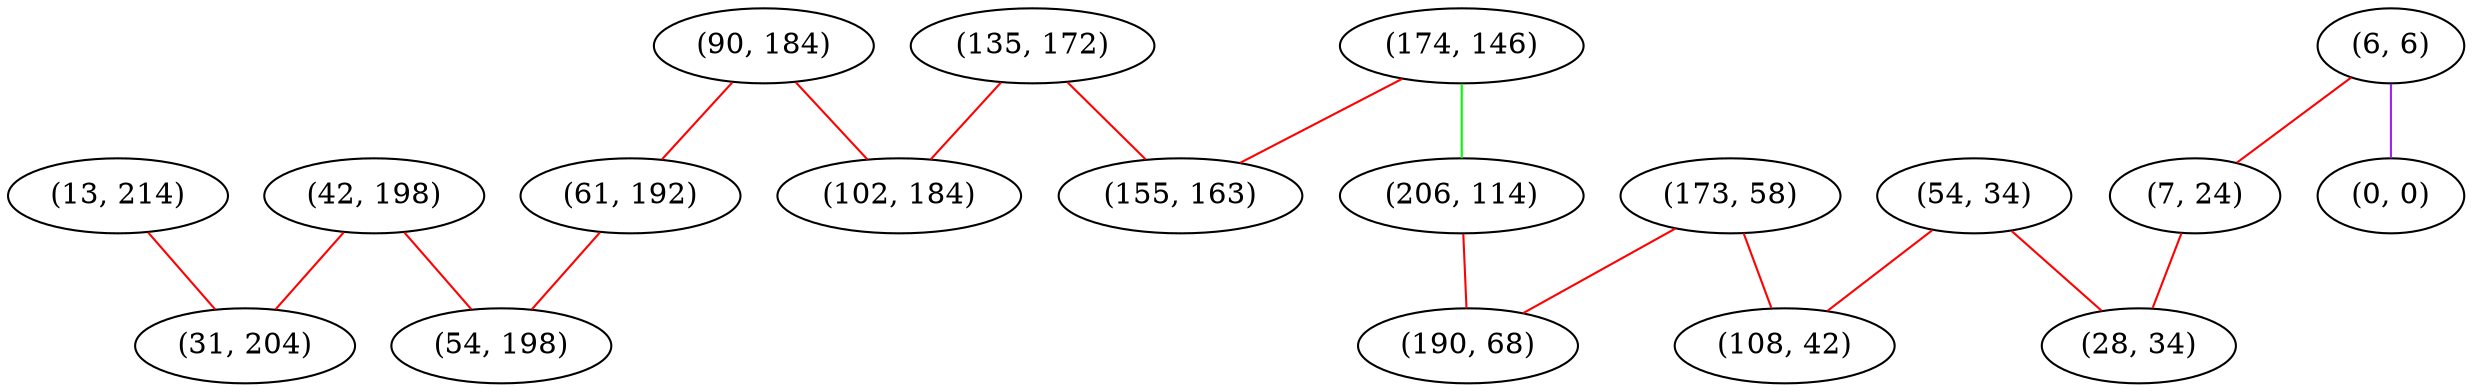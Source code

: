 graph "" {
"(13, 214)";
"(90, 184)";
"(54, 34)";
"(6, 6)";
"(135, 172)";
"(7, 24)";
"(174, 146)";
"(206, 114)";
"(173, 58)";
"(61, 192)";
"(42, 198)";
"(31, 204)";
"(28, 34)";
"(0, 0)";
"(102, 184)";
"(190, 68)";
"(108, 42)";
"(54, 198)";
"(155, 163)";
"(13, 214)" -- "(31, 204)"  [color=red, key=0, weight=1];
"(90, 184)" -- "(102, 184)"  [color=red, key=0, weight=1];
"(90, 184)" -- "(61, 192)"  [color=red, key=0, weight=1];
"(54, 34)" -- "(28, 34)"  [color=red, key=0, weight=1];
"(54, 34)" -- "(108, 42)"  [color=red, key=0, weight=1];
"(6, 6)" -- "(0, 0)"  [color=purple, key=0, weight=4];
"(6, 6)" -- "(7, 24)"  [color=red, key=0, weight=1];
"(135, 172)" -- "(155, 163)"  [color=red, key=0, weight=1];
"(135, 172)" -- "(102, 184)"  [color=red, key=0, weight=1];
"(7, 24)" -- "(28, 34)"  [color=red, key=0, weight=1];
"(174, 146)" -- "(206, 114)"  [color=green, key=0, weight=2];
"(174, 146)" -- "(155, 163)"  [color=red, key=0, weight=1];
"(206, 114)" -- "(190, 68)"  [color=red, key=0, weight=1];
"(173, 58)" -- "(108, 42)"  [color=red, key=0, weight=1];
"(173, 58)" -- "(190, 68)"  [color=red, key=0, weight=1];
"(61, 192)" -- "(54, 198)"  [color=red, key=0, weight=1];
"(42, 198)" -- "(31, 204)"  [color=red, key=0, weight=1];
"(42, 198)" -- "(54, 198)"  [color=red, key=0, weight=1];
}
